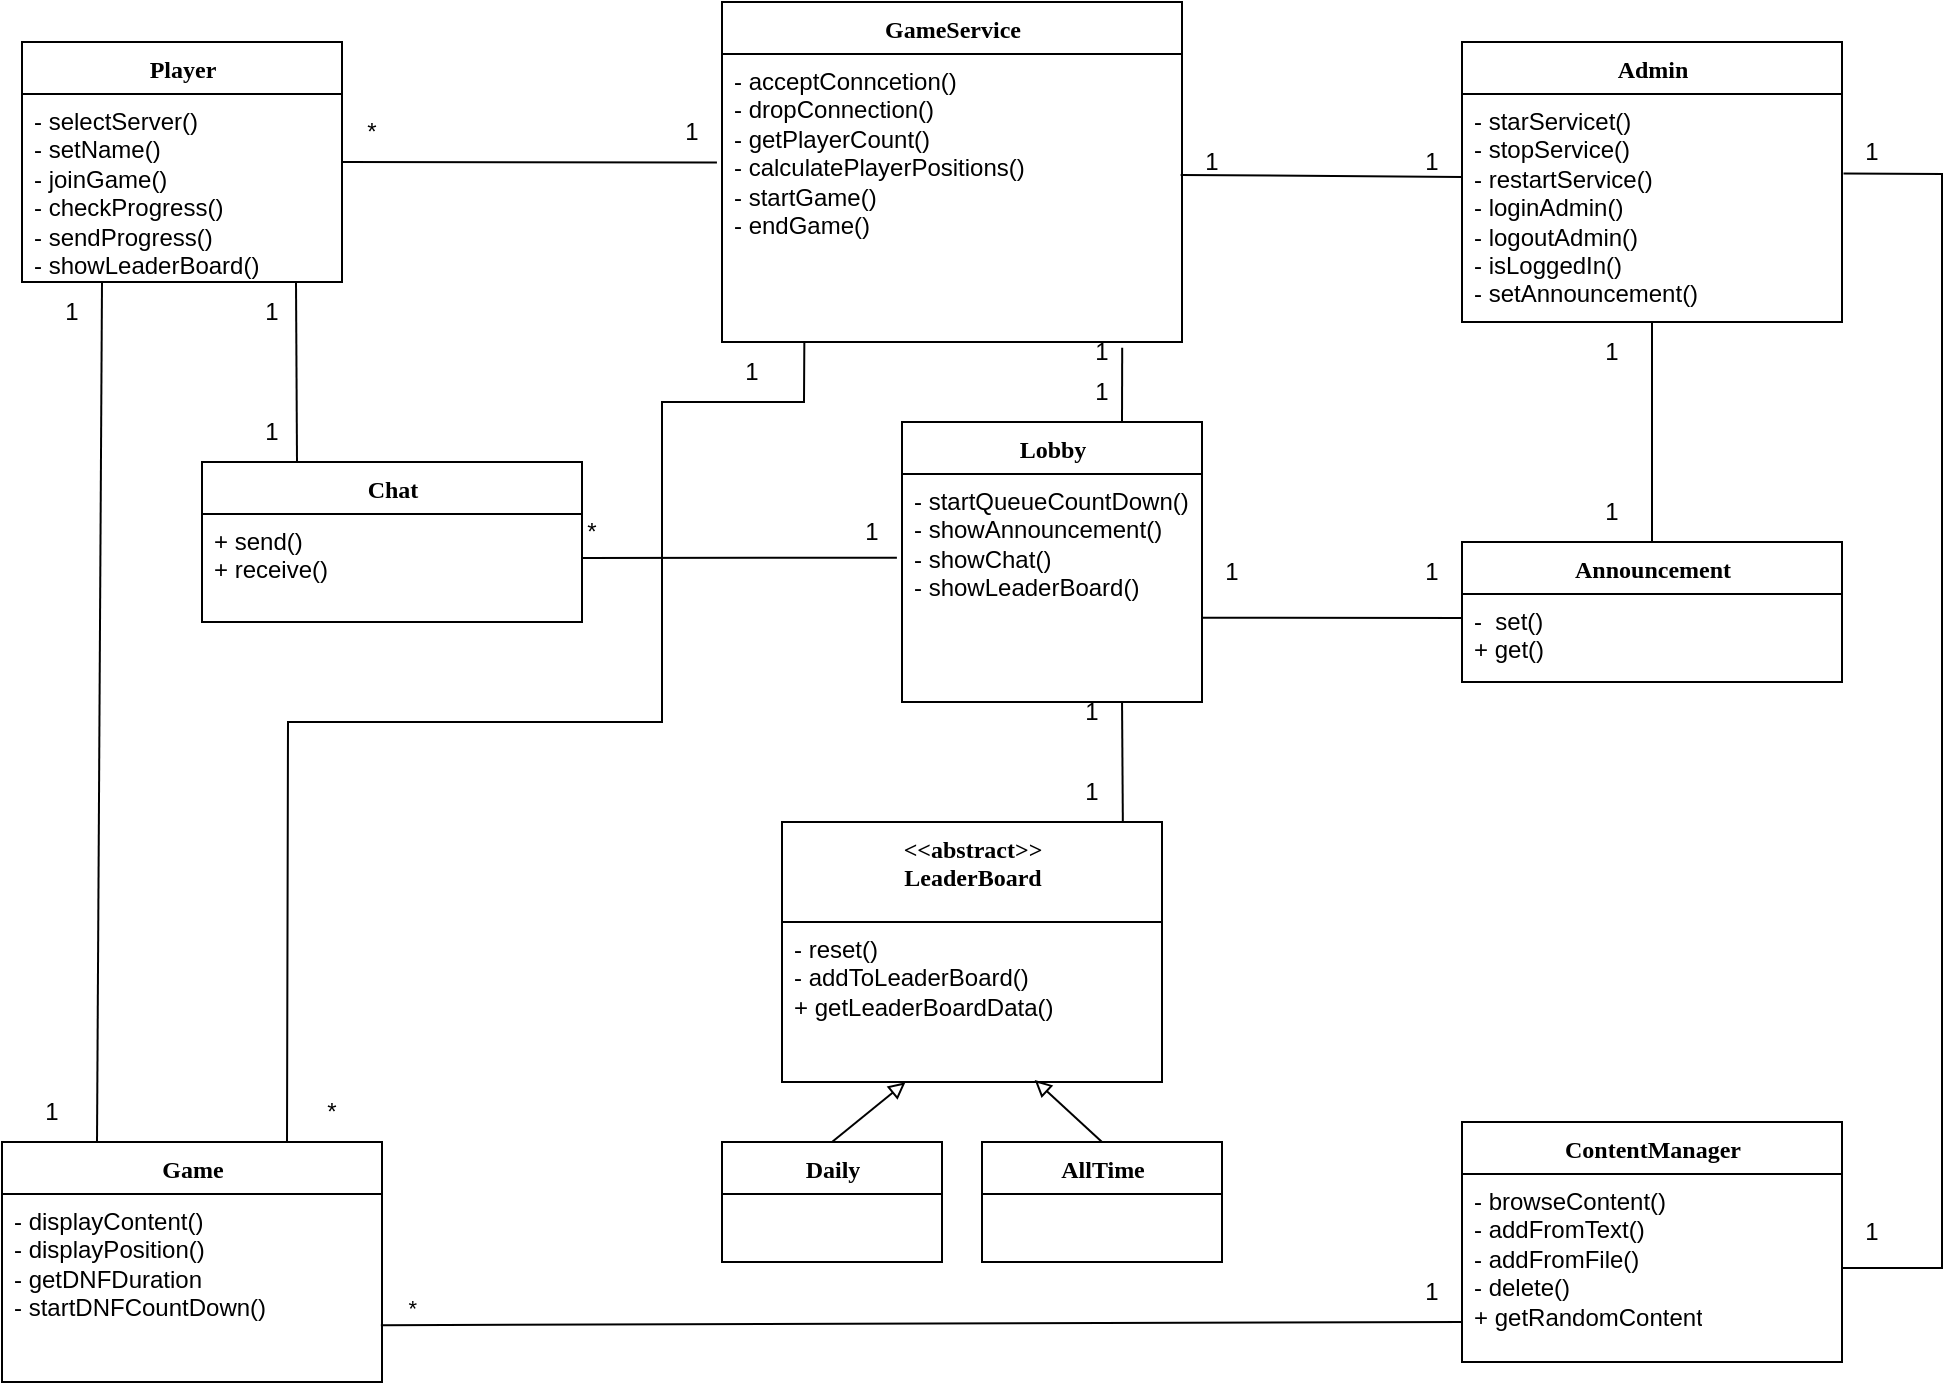 <mxfile version="15.7.3" type="github">
  <diagram name="Page-1" id="6133507b-19e7-1e82-6fc7-422aa6c4b21f">
    <mxGraphModel dx="1185" dy="588" grid="1" gridSize="10" guides="1" tooltips="1" connect="1" arrows="1" fold="1" page="1" pageScale="1" pageWidth="1100" pageHeight="850" background="none" math="0" shadow="0">
      <root>
        <mxCell id="0" />
        <mxCell id="1" parent="0" />
        <mxCell id="wfZpxTTQa772Oig5sYXO-8" value="Player" style="swimlane;html=1;fontStyle=1;align=center;verticalAlign=top;childLayout=stackLayout;horizontal=1;startSize=26;horizontalStack=0;resizeParent=1;resizeLast=0;collapsible=1;marginBottom=0;swimlaneFillColor=#ffffff;rounded=0;shadow=0;comic=0;labelBackgroundColor=none;strokeWidth=1;fillColor=none;fontFamily=Verdana;fontSize=12" parent="1" vertex="1">
          <mxGeometry x="90" y="60" width="160" height="120" as="geometry">
            <mxRectangle x="35" y="132" width="100" height="26" as="alternateBounds" />
          </mxGeometry>
        </mxCell>
        <mxCell id="wfZpxTTQa772Oig5sYXO-13" value="- selectServer()&lt;br&gt;- setName()&lt;br&gt;- joinGame()&lt;br&gt;- checkProgress()&lt;br&gt;- sendProgress()&lt;br&gt;- showLeaderBoard()" style="text;html=1;strokeColor=none;fillColor=none;align=left;verticalAlign=top;spacingLeft=4;spacingRight=4;whiteSpace=wrap;overflow=hidden;rotatable=0;points=[[0,0.5],[1,0.5]];portConstraint=eastwest;" parent="wfZpxTTQa772Oig5sYXO-8" vertex="1">
          <mxGeometry y="26" width="160" height="94" as="geometry" />
        </mxCell>
        <mxCell id="wfZpxTTQa772Oig5sYXO-30" value="Admin" style="swimlane;html=1;fontStyle=1;align=center;verticalAlign=top;childLayout=stackLayout;horizontal=1;startSize=26;horizontalStack=0;resizeParent=1;resizeLast=0;collapsible=1;marginBottom=0;swimlaneFillColor=#ffffff;rounded=0;shadow=0;comic=0;labelBackgroundColor=none;strokeWidth=1;fillColor=none;fontFamily=Verdana;fontSize=12" parent="1" vertex="1">
          <mxGeometry x="810" y="60" width="190" height="140" as="geometry">
            <mxRectangle x="35" y="132" width="100" height="26" as="alternateBounds" />
          </mxGeometry>
        </mxCell>
        <mxCell id="wfZpxTTQa772Oig5sYXO-31" value="- starServicet()&amp;nbsp;&lt;br&gt;- stopService()&lt;br&gt;- restartService()&lt;br&gt;- loginAdmin()&lt;br&gt;- logoutAdmin()&lt;br&gt;- isLoggedIn()&lt;br&gt;- setAnnouncement()" style="text;html=1;strokeColor=none;fillColor=none;align=left;verticalAlign=top;spacingLeft=4;spacingRight=4;whiteSpace=wrap;overflow=hidden;rotatable=0;points=[[0,0.5],[1,0.5]];portConstraint=eastwest;" parent="wfZpxTTQa772Oig5sYXO-30" vertex="1">
          <mxGeometry y="26" width="190" height="114" as="geometry" />
        </mxCell>
        <mxCell id="wfZpxTTQa772Oig5sYXO-37" value="GameService" style="swimlane;html=1;fontStyle=1;align=center;verticalAlign=top;childLayout=stackLayout;horizontal=1;startSize=26;horizontalStack=0;resizeParent=1;resizeLast=0;collapsible=1;marginBottom=0;swimlaneFillColor=#ffffff;rounded=0;shadow=0;comic=0;labelBackgroundColor=none;strokeWidth=1;fillColor=none;fontFamily=Verdana;fontSize=12" parent="1" vertex="1">
          <mxGeometry x="440" y="40" width="230" height="170" as="geometry">
            <mxRectangle x="35" y="132" width="100" height="26" as="alternateBounds" />
          </mxGeometry>
        </mxCell>
        <mxCell id="wfZpxTTQa772Oig5sYXO-38" value="- acceptConncetion()&amp;nbsp;&lt;br&gt;- dropConnection()&lt;br&gt;- getPlayerCount()&lt;br&gt;- calculatePlayerPositions()&lt;br&gt;- startGame()&lt;br&gt;- endGame()&lt;br&gt;" style="text;html=1;strokeColor=none;fillColor=none;align=left;verticalAlign=top;spacingLeft=4;spacingRight=4;whiteSpace=wrap;overflow=hidden;rotatable=0;points=[[0,0.5],[1,0.5]];portConstraint=eastwest;" parent="wfZpxTTQa772Oig5sYXO-37" vertex="1">
          <mxGeometry y="26" width="230" height="144" as="geometry" />
        </mxCell>
        <mxCell id="wfZpxTTQa772Oig5sYXO-39" value="&amp;lt;&amp;lt;abstract&amp;gt;&amp;gt;&lt;br&gt;LeaderBoard" style="swimlane;html=1;fontStyle=1;align=center;verticalAlign=top;childLayout=stackLayout;horizontal=1;startSize=50;horizontalStack=0;resizeParent=1;resizeLast=0;collapsible=1;marginBottom=0;swimlaneFillColor=#ffffff;rounded=0;shadow=0;comic=0;labelBackgroundColor=none;strokeWidth=1;fillColor=none;fontFamily=Verdana;fontSize=12" parent="1" vertex="1">
          <mxGeometry x="470" y="450" width="190" height="130" as="geometry">
            <mxRectangle x="35" y="132" width="100" height="26" as="alternateBounds" />
          </mxGeometry>
        </mxCell>
        <mxCell id="wfZpxTTQa772Oig5sYXO-40" value="- reset()&amp;nbsp;&lt;br&gt;- addToLeaderBoard()&lt;br&gt;+ getLeaderBoardData()" style="text;html=1;strokeColor=none;fillColor=none;align=left;verticalAlign=top;spacingLeft=4;spacingRight=4;whiteSpace=wrap;overflow=hidden;rotatable=0;points=[[0,0.5],[1,0.5]];portConstraint=eastwest;" parent="wfZpxTTQa772Oig5sYXO-39" vertex="1">
          <mxGeometry y="50" width="190" height="74" as="geometry" />
        </mxCell>
        <mxCell id="eXDHZw1sji2fYFl-oHVr-1" value="ContentManager" style="swimlane;html=1;fontStyle=1;align=center;verticalAlign=top;childLayout=stackLayout;horizontal=1;startSize=26;horizontalStack=0;resizeParent=1;resizeLast=0;collapsible=1;marginBottom=0;swimlaneFillColor=#ffffff;rounded=0;shadow=0;comic=0;labelBackgroundColor=none;strokeWidth=1;fillColor=none;fontFamily=Verdana;fontSize=12" vertex="1" parent="1">
          <mxGeometry x="810" y="600" width="190" height="120" as="geometry">
            <mxRectangle x="35" y="132" width="100" height="26" as="alternateBounds" />
          </mxGeometry>
        </mxCell>
        <mxCell id="eXDHZw1sji2fYFl-oHVr-2" value="- browseContent()&lt;br&gt;- addFromText()&lt;br&gt;- addFromFile()&lt;br&gt;- delete()&lt;br&gt;+ getRandomContent&lt;br&gt;" style="text;html=1;strokeColor=none;fillColor=none;align=left;verticalAlign=top;spacingLeft=4;spacingRight=4;whiteSpace=wrap;overflow=hidden;rotatable=0;points=[[0,0.5],[1,0.5]];portConstraint=eastwest;" vertex="1" parent="eXDHZw1sji2fYFl-oHVr-1">
          <mxGeometry y="26" width="190" height="94" as="geometry" />
        </mxCell>
        <mxCell id="eXDHZw1sji2fYFl-oHVr-4" value="Game" style="swimlane;html=1;fontStyle=1;align=center;verticalAlign=top;childLayout=stackLayout;horizontal=1;startSize=26;horizontalStack=0;resizeParent=1;resizeLast=0;collapsible=1;marginBottom=0;swimlaneFillColor=#ffffff;rounded=0;shadow=0;comic=0;labelBackgroundColor=none;strokeWidth=1;fillColor=none;fontFamily=Verdana;fontSize=12" vertex="1" parent="1">
          <mxGeometry x="80" y="610" width="190" height="120" as="geometry">
            <mxRectangle x="35" y="132" width="100" height="26" as="alternateBounds" />
          </mxGeometry>
        </mxCell>
        <mxCell id="eXDHZw1sji2fYFl-oHVr-5" value="- displayContent()&lt;br&gt;- displayPosition()&lt;br&gt;- getDNFDuration&lt;br&gt;- startDNFCountDown()" style="text;html=1;strokeColor=none;fillColor=none;align=left;verticalAlign=top;spacingLeft=4;spacingRight=4;whiteSpace=wrap;overflow=hidden;rotatable=0;points=[[0,0.5],[1,0.5]];portConstraint=eastwest;" vertex="1" parent="eXDHZw1sji2fYFl-oHVr-4">
          <mxGeometry y="26" width="190" height="94" as="geometry" />
        </mxCell>
        <mxCell id="eXDHZw1sji2fYFl-oHVr-7" value="Chat" style="swimlane;html=1;fontStyle=1;align=center;verticalAlign=top;childLayout=stackLayout;horizontal=1;startSize=26;horizontalStack=0;resizeParent=1;resizeLast=0;collapsible=1;marginBottom=0;swimlaneFillColor=#ffffff;rounded=0;shadow=0;comic=0;labelBackgroundColor=none;strokeWidth=1;fillColor=none;fontFamily=Verdana;fontSize=12" vertex="1" parent="1">
          <mxGeometry x="180" y="270" width="190" height="80" as="geometry">
            <mxRectangle x="35" y="132" width="100" height="26" as="alternateBounds" />
          </mxGeometry>
        </mxCell>
        <mxCell id="eXDHZw1sji2fYFl-oHVr-8" value="+ send()&amp;nbsp;&lt;br&gt;+ receive()" style="text;html=1;strokeColor=none;fillColor=none;align=left;verticalAlign=top;spacingLeft=4;spacingRight=4;whiteSpace=wrap;overflow=hidden;rotatable=0;points=[[0,0.5],[1,0.5]];portConstraint=eastwest;" vertex="1" parent="eXDHZw1sji2fYFl-oHVr-7">
          <mxGeometry y="26" width="190" height="44" as="geometry" />
        </mxCell>
        <mxCell id="eXDHZw1sji2fYFl-oHVr-9" value="Announcement" style="swimlane;html=1;fontStyle=1;align=center;verticalAlign=top;childLayout=stackLayout;horizontal=1;startSize=26;horizontalStack=0;resizeParent=1;resizeLast=0;collapsible=1;marginBottom=0;swimlaneFillColor=#ffffff;rounded=0;shadow=0;comic=0;labelBackgroundColor=none;strokeWidth=1;fillColor=none;fontFamily=Verdana;fontSize=12" vertex="1" parent="1">
          <mxGeometry x="810" y="310" width="190" height="70" as="geometry">
            <mxRectangle x="35" y="132" width="100" height="26" as="alternateBounds" />
          </mxGeometry>
        </mxCell>
        <mxCell id="eXDHZw1sji2fYFl-oHVr-10" value="-&amp;nbsp; set()&lt;br&gt;+ get()&amp;nbsp;" style="text;html=1;strokeColor=none;fillColor=none;align=left;verticalAlign=top;spacingLeft=4;spacingRight=4;whiteSpace=wrap;overflow=hidden;rotatable=0;points=[[0,0.5],[1,0.5]];portConstraint=eastwest;" vertex="1" parent="eXDHZw1sji2fYFl-oHVr-9">
          <mxGeometry y="26" width="190" height="44" as="geometry" />
        </mxCell>
        <mxCell id="eXDHZw1sji2fYFl-oHVr-11" value="Daily" style="swimlane;html=1;fontStyle=1;align=center;verticalAlign=top;childLayout=stackLayout;horizontal=1;startSize=26;horizontalStack=0;resizeParent=1;resizeLast=0;collapsible=1;marginBottom=0;swimlaneFillColor=#ffffff;rounded=0;shadow=0;comic=0;labelBackgroundColor=none;strokeWidth=1;fillColor=none;fontFamily=Verdana;fontSize=12" vertex="1" parent="1">
          <mxGeometry x="440" y="610" width="110" height="60" as="geometry">
            <mxRectangle x="35" y="132" width="100" height="26" as="alternateBounds" />
          </mxGeometry>
        </mxCell>
        <mxCell id="eXDHZw1sji2fYFl-oHVr-13" value="AllTime" style="swimlane;html=1;fontStyle=1;align=center;verticalAlign=top;childLayout=stackLayout;horizontal=1;startSize=26;horizontalStack=0;resizeParent=1;resizeLast=0;collapsible=1;marginBottom=0;swimlaneFillColor=#ffffff;rounded=0;shadow=0;comic=0;labelBackgroundColor=none;strokeWidth=1;fillColor=none;fontFamily=Verdana;fontSize=12" vertex="1" parent="1">
          <mxGeometry x="570" y="610" width="120" height="60" as="geometry">
            <mxRectangle x="35" y="132" width="100" height="26" as="alternateBounds" />
          </mxGeometry>
        </mxCell>
        <mxCell id="eXDHZw1sji2fYFl-oHVr-14" value="" style="endArrow=none;html=1;rounded=0;entryX=-0.011;entryY=0.377;entryDx=0;entryDy=0;entryPerimeter=0;exitX=0;exitY=1;exitDx=0;exitDy=0;exitPerimeter=0;" edge="1" parent="1" source="eXDHZw1sji2fYFl-oHVr-20" target="wfZpxTTQa772Oig5sYXO-38">
          <mxGeometry width="50" height="50" relative="1" as="geometry">
            <mxPoint x="300" y="140" as="sourcePoint" />
            <mxPoint x="410" y="123" as="targetPoint" />
          </mxGeometry>
        </mxCell>
        <mxCell id="eXDHZw1sji2fYFl-oHVr-17" value="" style="endArrow=block;html=1;rounded=0;exitX=0.5;exitY=0;exitDx=0;exitDy=0;endFill=0;entryX=0.325;entryY=1.083;entryDx=0;entryDy=0;entryPerimeter=0;" edge="1" parent="1" source="eXDHZw1sji2fYFl-oHVr-11" target="wfZpxTTQa772Oig5sYXO-40">
          <mxGeometry width="50" height="50" relative="1" as="geometry">
            <mxPoint x="520" y="420" as="sourcePoint" />
            <mxPoint x="530" y="430" as="targetPoint" />
          </mxGeometry>
        </mxCell>
        <mxCell id="eXDHZw1sji2fYFl-oHVr-19" value="" style="endArrow=block;html=1;rounded=0;exitX=0.5;exitY=0;exitDx=0;exitDy=0;endFill=0;entryX=0.665;entryY=1.068;entryDx=0;entryDy=0;entryPerimeter=0;" edge="1" parent="1" source="eXDHZw1sji2fYFl-oHVr-13" target="wfZpxTTQa772Oig5sYXO-40">
          <mxGeometry width="50" height="50" relative="1" as="geometry">
            <mxPoint x="505" y="500" as="sourcePoint" />
            <mxPoint x="540" y="440" as="targetPoint" />
          </mxGeometry>
        </mxCell>
        <mxCell id="eXDHZw1sji2fYFl-oHVr-20" value="*" style="text;html=1;strokeColor=none;fillColor=none;align=center;verticalAlign=middle;whiteSpace=wrap;rounded=0;" vertex="1" parent="1">
          <mxGeometry x="250" y="90" width="30" height="30" as="geometry" />
        </mxCell>
        <mxCell id="eXDHZw1sji2fYFl-oHVr-21" value="1" style="text;html=1;strokeColor=none;fillColor=none;align=center;verticalAlign=middle;whiteSpace=wrap;rounded=0;" vertex="1" parent="1">
          <mxGeometry x="410" y="90" width="30" height="30" as="geometry" />
        </mxCell>
        <mxCell id="eXDHZw1sji2fYFl-oHVr-22" value="" style="endArrow=none;html=1;rounded=0;exitX=0.25;exitY=1;exitDx=0;exitDy=0;entryX=0.25;entryY=0;entryDx=0;entryDy=0;" edge="1" parent="1" source="wfZpxTTQa772Oig5sYXO-8" target="eXDHZw1sji2fYFl-oHVr-4">
          <mxGeometry width="50" height="50" relative="1" as="geometry">
            <mxPoint x="520" y="420" as="sourcePoint" />
            <mxPoint x="410" y="123" as="targetPoint" />
          </mxGeometry>
        </mxCell>
        <mxCell id="eXDHZw1sji2fYFl-oHVr-23" value="" style="endArrow=none;html=1;rounded=0;entryX=0.75;entryY=0;entryDx=0;entryDy=0;exitX=0.179;exitY=0.999;exitDx=0;exitDy=0;exitPerimeter=0;" edge="1" parent="1" source="wfZpxTTQa772Oig5sYXO-38" target="eXDHZw1sji2fYFl-oHVr-4">
          <mxGeometry width="50" height="50" relative="1" as="geometry">
            <mxPoint x="420" y="230" as="sourcePoint" />
            <mxPoint x="410" y="123" as="targetPoint" />
            <Array as="points">
              <mxPoint x="481" y="240" />
              <mxPoint x="410" y="240" />
              <mxPoint x="410" y="400" />
              <mxPoint x="223" y="400" />
            </Array>
          </mxGeometry>
        </mxCell>
        <mxCell id="eXDHZw1sji2fYFl-oHVr-26" value="*" style="text;html=1;strokeColor=none;fillColor=none;align=center;verticalAlign=middle;whiteSpace=wrap;rounded=0;" vertex="1" parent="1">
          <mxGeometry x="230" y="580" width="30" height="30" as="geometry" />
        </mxCell>
        <mxCell id="eXDHZw1sji2fYFl-oHVr-27" value="1" style="text;html=1;strokeColor=none;fillColor=none;align=center;verticalAlign=middle;whiteSpace=wrap;rounded=0;" vertex="1" parent="1">
          <mxGeometry x="440" y="210" width="30" height="30" as="geometry" />
        </mxCell>
        <mxCell id="eXDHZw1sji2fYFl-oHVr-28" value="1" style="text;html=1;strokeColor=none;fillColor=none;align=center;verticalAlign=middle;whiteSpace=wrap;rounded=0;" vertex="1" parent="1">
          <mxGeometry x="100" y="180" width="30" height="30" as="geometry" />
        </mxCell>
        <mxCell id="eXDHZw1sji2fYFl-oHVr-29" value="1" style="text;html=1;strokeColor=none;fillColor=none;align=center;verticalAlign=middle;whiteSpace=wrap;rounded=0;" vertex="1" parent="1">
          <mxGeometry x="90" y="580" width="30" height="30" as="geometry" />
        </mxCell>
        <mxCell id="eXDHZw1sji2fYFl-oHVr-30" value="" style="endArrow=none;html=1;rounded=0;exitX=0.25;exitY=0;exitDx=0;exitDy=0;" edge="1" parent="1" source="eXDHZw1sji2fYFl-oHVr-7">
          <mxGeometry width="50" height="50" relative="1" as="geometry">
            <mxPoint x="520" y="420" as="sourcePoint" />
            <mxPoint x="227" y="180" as="targetPoint" />
          </mxGeometry>
        </mxCell>
        <mxCell id="eXDHZw1sji2fYFl-oHVr-35" value="" style="endArrow=none;html=1;rounded=0;exitX=0.997;exitY=0.698;exitDx=0;exitDy=0;exitPerimeter=0;entryX=0;entryY=0.787;entryDx=0;entryDy=0;entryPerimeter=0;endFill=0;" edge="1" parent="1" source="eXDHZw1sji2fYFl-oHVr-5" target="eXDHZw1sji2fYFl-oHVr-2">
          <mxGeometry relative="1" as="geometry">
            <mxPoint x="460" y="520" as="sourcePoint" />
            <mxPoint x="620" y="520" as="targetPoint" />
          </mxGeometry>
        </mxCell>
        <mxCell id="eXDHZw1sji2fYFl-oHVr-37" value="&amp;nbsp; &amp;nbsp; *" style="edgeLabel;resizable=0;html=1;align=left;verticalAlign=bottom;" connectable="0" vertex="1" parent="eXDHZw1sji2fYFl-oHVr-35">
          <mxGeometry x="-1" relative="1" as="geometry" />
        </mxCell>
        <mxCell id="eXDHZw1sji2fYFl-oHVr-40" value="1" style="text;html=1;strokeColor=none;fillColor=none;align=center;verticalAlign=middle;whiteSpace=wrap;rounded=0;" vertex="1" parent="1">
          <mxGeometry x="200" y="180" width="30" height="30" as="geometry" />
        </mxCell>
        <mxCell id="eXDHZw1sji2fYFl-oHVr-41" value="1" style="text;html=1;strokeColor=none;fillColor=none;align=center;verticalAlign=middle;whiteSpace=wrap;rounded=0;" vertex="1" parent="1">
          <mxGeometry x="200" y="240" width="30" height="30" as="geometry" />
        </mxCell>
        <mxCell id="eXDHZw1sji2fYFl-oHVr-43" value="1" style="text;html=1;strokeColor=none;fillColor=none;align=center;verticalAlign=middle;whiteSpace=wrap;rounded=0;" vertex="1" parent="1">
          <mxGeometry x="500" y="290" width="30" height="30" as="geometry" />
        </mxCell>
        <mxCell id="eXDHZw1sji2fYFl-oHVr-44" value="*" style="text;html=1;strokeColor=none;fillColor=none;align=center;verticalAlign=middle;whiteSpace=wrap;rounded=0;" vertex="1" parent="1">
          <mxGeometry x="360" y="290" width="30" height="30" as="geometry" />
        </mxCell>
        <mxCell id="eXDHZw1sji2fYFl-oHVr-45" value="" style="endArrow=none;html=1;rounded=0;entryX=1;entryY=0.25;entryDx=0;entryDy=0;" edge="1" parent="1" target="eXDHZw1sji2fYFl-oHVr-46">
          <mxGeometry width="50" height="50" relative="1" as="geometry">
            <mxPoint x="640.427" y="450" as="sourcePoint" />
            <mxPoint x="641.96" y="216.624" as="targetPoint" />
          </mxGeometry>
        </mxCell>
        <mxCell id="eXDHZw1sji2fYFl-oHVr-46" value="1" style="text;html=1;strokeColor=none;fillColor=none;align=center;verticalAlign=middle;whiteSpace=wrap;rounded=0;" vertex="1" parent="1">
          <mxGeometry x="610" y="380" width="30" height="30" as="geometry" />
        </mxCell>
        <mxCell id="eXDHZw1sji2fYFl-oHVr-47" value="1" style="text;html=1;strokeColor=none;fillColor=none;align=center;verticalAlign=middle;whiteSpace=wrap;rounded=0;" vertex="1" parent="1">
          <mxGeometry x="610" y="420" width="30" height="30" as="geometry" />
        </mxCell>
        <mxCell id="eXDHZw1sji2fYFl-oHVr-49" value="" style="endArrow=none;html=1;rounded=0;exitX=0.997;exitY=0.42;exitDx=0;exitDy=0;exitPerimeter=0;entryX=1;entryY=0.75;entryDx=0;entryDy=0;" edge="1" parent="1" source="wfZpxTTQa772Oig5sYXO-38" target="eXDHZw1sji2fYFl-oHVr-51">
          <mxGeometry width="50" height="50" relative="1" as="geometry">
            <mxPoint x="520" y="420" as="sourcePoint" />
            <mxPoint x="810" y="138" as="targetPoint" />
          </mxGeometry>
        </mxCell>
        <mxCell id="eXDHZw1sji2fYFl-oHVr-50" value="1" style="text;html=1;strokeColor=none;fillColor=none;align=center;verticalAlign=middle;whiteSpace=wrap;rounded=0;" vertex="1" parent="1">
          <mxGeometry x="670" y="105" width="30" height="30" as="geometry" />
        </mxCell>
        <mxCell id="eXDHZw1sji2fYFl-oHVr-51" value="1" style="text;html=1;strokeColor=none;fillColor=none;align=center;verticalAlign=middle;whiteSpace=wrap;rounded=0;" vertex="1" parent="1">
          <mxGeometry x="780" y="105" width="30" height="30" as="geometry" />
        </mxCell>
        <mxCell id="eXDHZw1sji2fYFl-oHVr-52" value="" style="endArrow=none;html=1;rounded=0;exitX=0.5;exitY=0;exitDx=0;exitDy=0;" edge="1" parent="1" source="eXDHZw1sji2fYFl-oHVr-9" target="wfZpxTTQa772Oig5sYXO-31">
          <mxGeometry width="50" height="50" relative="1" as="geometry">
            <mxPoint x="520" y="420" as="sourcePoint" />
            <mxPoint x="570" y="370" as="targetPoint" />
          </mxGeometry>
        </mxCell>
        <mxCell id="eXDHZw1sji2fYFl-oHVr-53" value="1" style="text;html=1;strokeColor=none;fillColor=none;align=center;verticalAlign=middle;whiteSpace=wrap;rounded=0;" vertex="1" parent="1">
          <mxGeometry x="870" y="200" width="30" height="30" as="geometry" />
        </mxCell>
        <mxCell id="eXDHZw1sji2fYFl-oHVr-54" value="1" style="text;html=1;strokeColor=none;fillColor=none;align=center;verticalAlign=middle;whiteSpace=wrap;rounded=0;" vertex="1" parent="1">
          <mxGeometry x="870" y="280" width="30" height="30" as="geometry" />
        </mxCell>
        <mxCell id="eXDHZw1sji2fYFl-oHVr-56" value="1" style="text;html=1;strokeColor=none;fillColor=none;align=center;verticalAlign=middle;whiteSpace=wrap;rounded=0;" vertex="1" parent="1">
          <mxGeometry x="680" y="310" width="30" height="30" as="geometry" />
        </mxCell>
        <mxCell id="eXDHZw1sji2fYFl-oHVr-57" value="1" style="text;html=1;strokeColor=none;fillColor=none;align=center;verticalAlign=middle;whiteSpace=wrap;rounded=0;" vertex="1" parent="1">
          <mxGeometry x="780" y="310" width="30" height="30" as="geometry" />
        </mxCell>
        <mxCell id="eXDHZw1sji2fYFl-oHVr-58" value="" style="endArrow=none;html=1;rounded=0;exitX=1;exitY=0.5;exitDx=0;exitDy=0;entryX=1.004;entryY=0.349;entryDx=0;entryDy=0;entryPerimeter=0;" edge="1" parent="1" source="eXDHZw1sji2fYFl-oHVr-2" target="wfZpxTTQa772Oig5sYXO-31">
          <mxGeometry width="50" height="50" relative="1" as="geometry">
            <mxPoint x="580" y="370" as="sourcePoint" />
            <mxPoint x="630" y="320" as="targetPoint" />
            <Array as="points">
              <mxPoint x="1050" y="673" />
              <mxPoint x="1050" y="126" />
            </Array>
          </mxGeometry>
        </mxCell>
        <mxCell id="eXDHZw1sji2fYFl-oHVr-59" value="1" style="text;html=1;strokeColor=none;fillColor=none;align=center;verticalAlign=middle;whiteSpace=wrap;rounded=0;" vertex="1" parent="1">
          <mxGeometry x="1000" y="640" width="30" height="30" as="geometry" />
        </mxCell>
        <mxCell id="eXDHZw1sji2fYFl-oHVr-60" value="1" style="text;html=1;strokeColor=none;fillColor=none;align=center;verticalAlign=middle;whiteSpace=wrap;rounded=0;" vertex="1" parent="1">
          <mxGeometry x="780" y="670" width="30" height="30" as="geometry" />
        </mxCell>
        <mxCell id="eXDHZw1sji2fYFl-oHVr-61" value="1" style="text;html=1;strokeColor=none;fillColor=none;align=center;verticalAlign=middle;whiteSpace=wrap;rounded=0;" vertex="1" parent="1">
          <mxGeometry x="1000" y="100" width="30" height="30" as="geometry" />
        </mxCell>
        <mxCell id="eXDHZw1sji2fYFl-oHVr-64" value="Lobby" style="swimlane;html=1;fontStyle=1;align=center;verticalAlign=top;childLayout=stackLayout;horizontal=1;startSize=26;horizontalStack=0;resizeParent=1;resizeLast=0;collapsible=1;marginBottom=0;swimlaneFillColor=#ffffff;rounded=0;shadow=0;comic=0;labelBackgroundColor=none;strokeWidth=1;fillColor=none;fontFamily=Verdana;fontSize=12" vertex="1" parent="1">
          <mxGeometry x="530" y="250" width="150" height="140" as="geometry">
            <mxRectangle x="35" y="132" width="100" height="26" as="alternateBounds" />
          </mxGeometry>
        </mxCell>
        <mxCell id="eXDHZw1sji2fYFl-oHVr-65" value="- startQueueCountDown()&lt;br&gt;- showAnnouncement()&lt;br&gt;- showChat()&lt;br&gt;- showLeaderBoard()" style="text;html=1;strokeColor=none;fillColor=none;align=left;verticalAlign=top;spacingLeft=4;spacingRight=4;whiteSpace=wrap;overflow=hidden;rotatable=0;points=[[0,0.5],[1,0.5]];portConstraint=eastwest;" vertex="1" parent="eXDHZw1sji2fYFl-oHVr-64">
          <mxGeometry y="26" width="150" height="114" as="geometry" />
        </mxCell>
        <mxCell id="eXDHZw1sji2fYFl-oHVr-66" value="" style="endArrow=none;html=1;rounded=0;entryX=1;entryY=0.63;entryDx=0;entryDy=0;entryPerimeter=0;" edge="1" parent="1" target="eXDHZw1sji2fYFl-oHVr-65">
          <mxGeometry width="50" height="50" relative="1" as="geometry">
            <mxPoint x="810" y="348" as="sourcePoint" />
            <mxPoint x="630" y="300" as="targetPoint" />
          </mxGeometry>
        </mxCell>
        <mxCell id="eXDHZw1sji2fYFl-oHVr-67" value="" style="endArrow=none;html=1;rounded=0;exitX=1;exitY=0.5;exitDx=0;exitDy=0;entryX=-0.017;entryY=0.367;entryDx=0;entryDy=0;entryPerimeter=0;" edge="1" parent="1" source="eXDHZw1sji2fYFl-oHVr-8" target="eXDHZw1sji2fYFl-oHVr-65">
          <mxGeometry width="50" height="50" relative="1" as="geometry">
            <mxPoint x="580" y="350" as="sourcePoint" />
            <mxPoint x="630" y="300" as="targetPoint" />
          </mxGeometry>
        </mxCell>
        <mxCell id="eXDHZw1sji2fYFl-oHVr-68" value="" style="endArrow=none;html=1;rounded=0;entryX=0.87;entryY=1.02;entryDx=0;entryDy=0;entryPerimeter=0;" edge="1" parent="1" target="wfZpxTTQa772Oig5sYXO-38">
          <mxGeometry width="50" height="50" relative="1" as="geometry">
            <mxPoint x="640" y="250" as="sourcePoint" />
            <mxPoint x="630" y="440" as="targetPoint" />
          </mxGeometry>
        </mxCell>
        <mxCell id="eXDHZw1sji2fYFl-oHVr-69" value="1" style="text;html=1;strokeColor=none;fillColor=none;align=center;verticalAlign=middle;whiteSpace=wrap;rounded=0;" vertex="1" parent="1">
          <mxGeometry x="615" y="200" width="30" height="30" as="geometry" />
        </mxCell>
        <mxCell id="eXDHZw1sji2fYFl-oHVr-70" value="1" style="text;html=1;strokeColor=none;fillColor=none;align=center;verticalAlign=middle;whiteSpace=wrap;rounded=0;" vertex="1" parent="1">
          <mxGeometry x="615" y="220" width="30" height="30" as="geometry" />
        </mxCell>
      </root>
    </mxGraphModel>
  </diagram>
</mxfile>
